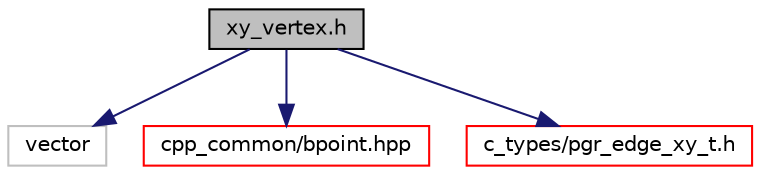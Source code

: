 digraph "xy_vertex.h"
{
  edge [fontname="Helvetica",fontsize="10",labelfontname="Helvetica",labelfontsize="10"];
  node [fontname="Helvetica",fontsize="10",shape=record];
  Node0 [label="xy_vertex.h",height=0.2,width=0.4,color="black", fillcolor="grey75", style="filled", fontcolor="black"];
  Node0 -> Node1 [color="midnightblue",fontsize="10",style="solid",fontname="Helvetica"];
  Node1 [label="vector",height=0.2,width=0.4,color="grey75", fillcolor="white", style="filled"];
  Node0 -> Node2 [color="midnightblue",fontsize="10",style="solid",fontname="Helvetica"];
  Node2 [label="cpp_common/bpoint.hpp",height=0.2,width=0.4,color="red", fillcolor="white", style="filled",URL="$bpoint_8hpp.html"];
  Node0 -> Node5 [color="midnightblue",fontsize="10",style="solid",fontname="Helvetica"];
  Node5 [label="c_types/pgr_edge_xy_t.h",height=0.2,width=0.4,color="red", fillcolor="white", style="filled",URL="$pgr__edge__xy__t_8h.html"];
}
